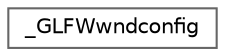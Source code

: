 digraph "类继承关系图"
{
 // LATEX_PDF_SIZE
  bgcolor="transparent";
  edge [fontname=Helvetica,fontsize=10,labelfontname=Helvetica,labelfontsize=10];
  node [fontname=Helvetica,fontsize=10,shape=box,height=0.2,width=0.4];
  rankdir="LR";
  Node0 [id="Node000000",label="_GLFWwndconfig",height=0.2,width=0.4,color="grey40", fillcolor="white", style="filled",URL="$struct___g_l_f_wwndconfig.html",tooltip=" "];
}
